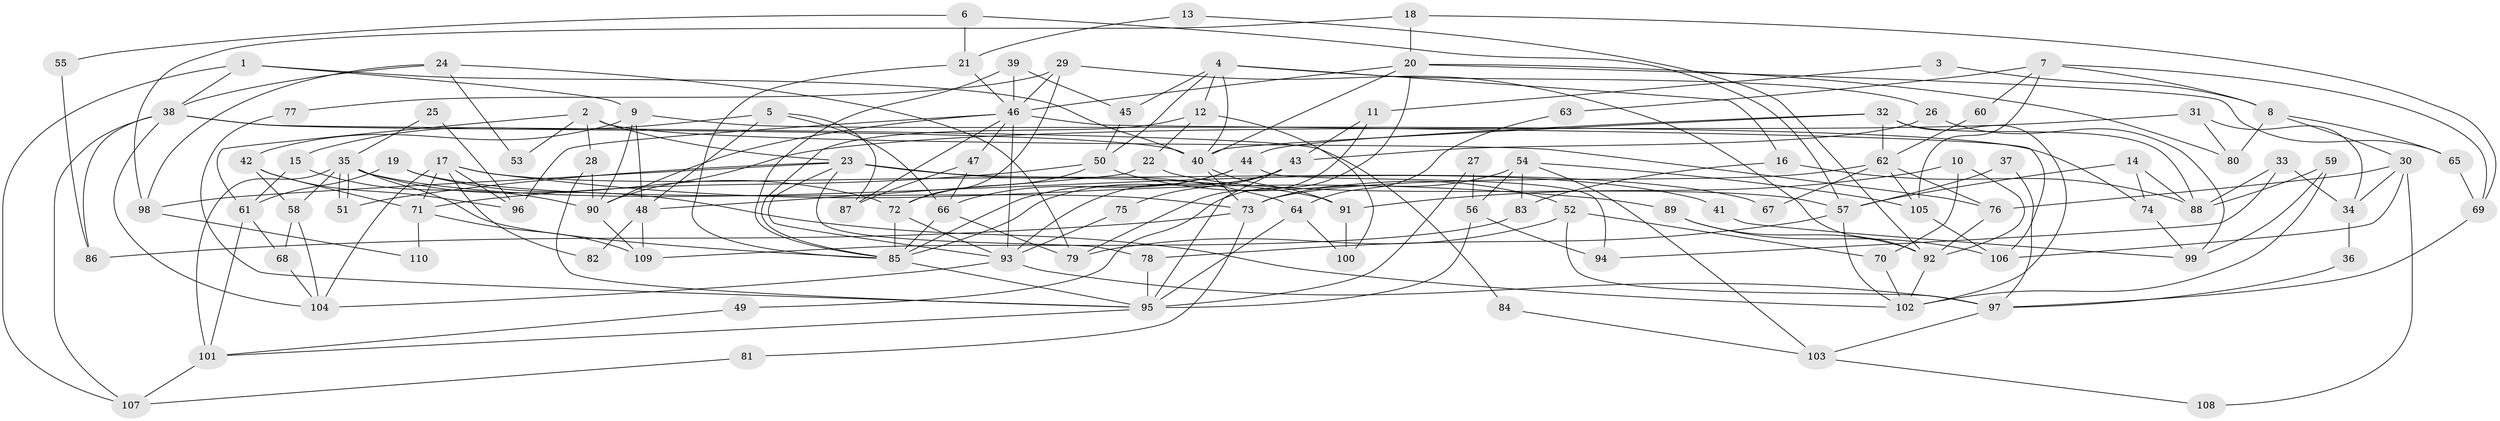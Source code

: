 // Generated by graph-tools (version 1.1) at 2025/02/03/09/25 03:02:13]
// undirected, 110 vertices, 220 edges
graph export_dot {
graph [start="1"]
  node [color=gray90,style=filled];
  1;
  2;
  3;
  4;
  5;
  6;
  7;
  8;
  9;
  10;
  11;
  12;
  13;
  14;
  15;
  16;
  17;
  18;
  19;
  20;
  21;
  22;
  23;
  24;
  25;
  26;
  27;
  28;
  29;
  30;
  31;
  32;
  33;
  34;
  35;
  36;
  37;
  38;
  39;
  40;
  41;
  42;
  43;
  44;
  45;
  46;
  47;
  48;
  49;
  50;
  51;
  52;
  53;
  54;
  55;
  56;
  57;
  58;
  59;
  60;
  61;
  62;
  63;
  64;
  65;
  66;
  67;
  68;
  69;
  70;
  71;
  72;
  73;
  74;
  75;
  76;
  77;
  78;
  79;
  80;
  81;
  82;
  83;
  84;
  85;
  86;
  87;
  88;
  89;
  90;
  91;
  92;
  93;
  94;
  95;
  96;
  97;
  98;
  99;
  100;
  101;
  102;
  103;
  104;
  105;
  106;
  107;
  108;
  109;
  110;
  1 -- 38;
  1 -- 107;
  1 -- 9;
  1 -- 40;
  2 -- 28;
  2 -- 61;
  2 -- 23;
  2 -- 53;
  2 -- 76;
  3 -- 8;
  3 -- 11;
  4 -- 40;
  4 -- 12;
  4 -- 16;
  4 -- 26;
  4 -- 45;
  4 -- 50;
  5 -- 15;
  5 -- 87;
  5 -- 48;
  5 -- 66;
  6 -- 21;
  6 -- 57;
  6 -- 55;
  7 -- 105;
  7 -- 69;
  7 -- 8;
  7 -- 60;
  7 -- 63;
  8 -- 80;
  8 -- 30;
  8 -- 65;
  9 -- 48;
  9 -- 42;
  9 -- 74;
  9 -- 90;
  10 -- 92;
  10 -- 91;
  10 -- 70;
  11 -- 79;
  11 -- 43;
  12 -- 100;
  12 -- 85;
  12 -- 22;
  13 -- 92;
  13 -- 21;
  14 -- 88;
  14 -- 74;
  14 -- 57;
  15 -- 90;
  15 -- 61;
  16 -- 83;
  16 -- 88;
  17 -- 89;
  17 -- 71;
  17 -- 82;
  17 -- 91;
  17 -- 96;
  17 -- 104;
  18 -- 98;
  18 -- 20;
  18 -- 69;
  19 -- 73;
  19 -- 72;
  19 -- 61;
  20 -- 65;
  20 -- 46;
  20 -- 40;
  20 -- 49;
  20 -- 80;
  21 -- 46;
  21 -- 85;
  22 -- 57;
  22 -- 48;
  23 -- 93;
  23 -- 51;
  23 -- 64;
  23 -- 67;
  23 -- 78;
  23 -- 98;
  24 -- 38;
  24 -- 79;
  24 -- 53;
  24 -- 98;
  25 -- 96;
  25 -- 35;
  26 -- 43;
  26 -- 99;
  27 -- 95;
  27 -- 56;
  28 -- 95;
  28 -- 90;
  29 -- 72;
  29 -- 46;
  29 -- 77;
  29 -- 92;
  30 -- 76;
  30 -- 34;
  30 -- 106;
  30 -- 108;
  31 -- 90;
  31 -- 34;
  31 -- 80;
  32 -- 44;
  32 -- 40;
  32 -- 62;
  32 -- 88;
  32 -- 102;
  33 -- 94;
  33 -- 88;
  33 -- 34;
  34 -- 36;
  35 -- 51;
  35 -- 51;
  35 -- 102;
  35 -- 41;
  35 -- 58;
  35 -- 85;
  35 -- 101;
  36 -- 97;
  37 -- 57;
  37 -- 97;
  38 -- 104;
  38 -- 40;
  38 -- 84;
  38 -- 86;
  38 -- 107;
  39 -- 46;
  39 -- 85;
  39 -- 45;
  40 -- 73;
  40 -- 91;
  41 -- 99;
  42 -- 58;
  42 -- 71;
  42 -- 96;
  43 -- 85;
  43 -- 93;
  43 -- 75;
  43 -- 95;
  44 -- 85;
  44 -- 66;
  44 -- 94;
  45 -- 50;
  46 -- 96;
  46 -- 90;
  46 -- 47;
  46 -- 87;
  46 -- 93;
  46 -- 106;
  47 -- 66;
  47 -- 87;
  48 -- 82;
  48 -- 109;
  49 -- 101;
  50 -- 52;
  50 -- 71;
  50 -- 72;
  52 -- 70;
  52 -- 79;
  52 -- 97;
  54 -- 73;
  54 -- 105;
  54 -- 56;
  54 -- 83;
  54 -- 103;
  55 -- 86;
  56 -- 95;
  56 -- 94;
  57 -- 78;
  57 -- 102;
  58 -- 68;
  58 -- 104;
  59 -- 102;
  59 -- 88;
  59 -- 99;
  60 -- 62;
  61 -- 101;
  61 -- 68;
  62 -- 76;
  62 -- 67;
  62 -- 73;
  62 -- 105;
  63 -- 64;
  64 -- 95;
  64 -- 100;
  65 -- 69;
  66 -- 85;
  66 -- 79;
  68 -- 104;
  69 -- 97;
  70 -- 102;
  71 -- 109;
  71 -- 110;
  72 -- 93;
  72 -- 85;
  73 -- 81;
  73 -- 86;
  74 -- 99;
  75 -- 93;
  76 -- 92;
  77 -- 95;
  78 -- 95;
  81 -- 107;
  83 -- 109;
  84 -- 103;
  85 -- 95;
  89 -- 106;
  89 -- 92;
  90 -- 109;
  91 -- 100;
  92 -- 102;
  93 -- 104;
  93 -- 97;
  95 -- 101;
  97 -- 103;
  98 -- 110;
  101 -- 107;
  103 -- 108;
  105 -- 106;
}
